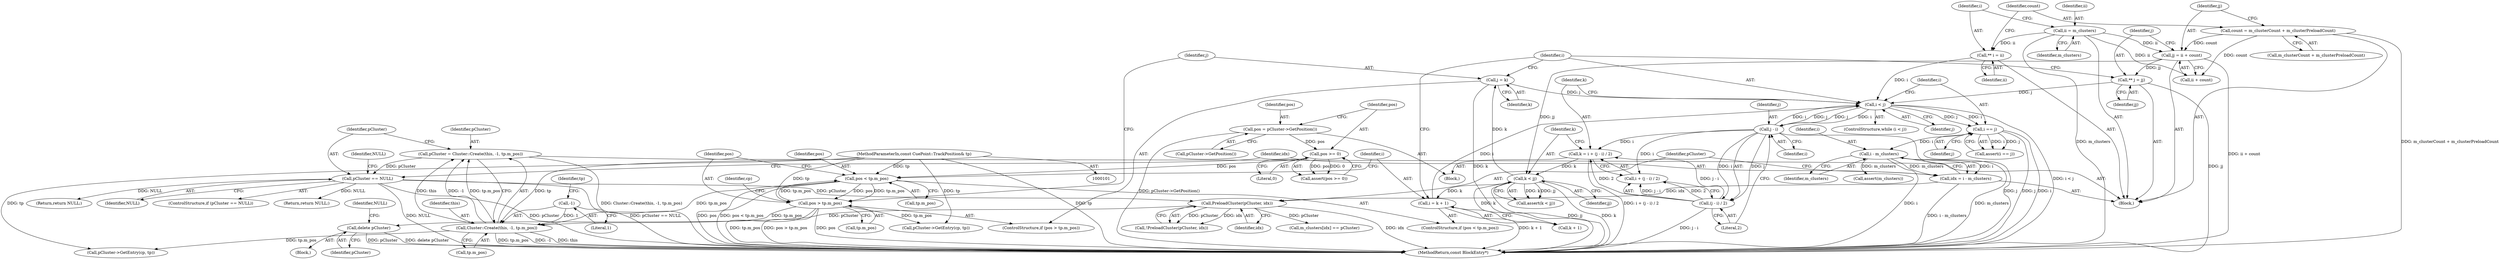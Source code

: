 digraph "0_Android_cc274e2abe8b2a6698a5c47d8aa4bb45f1f9538d_12@API" {
"1000216" [label="(Call,delete pCluster)"];
"1000212" [label="(Call,PreloadCluster(pCluster, idx))"];
"1000199" [label="(Call,pCluster == NULL)"];
"1000189" [label="(Call,pCluster = Cluster::Create(this, -1, tp.m_pos))"];
"1000191" [label="(Call,Cluster::Create(this, -1, tp.m_pos))"];
"1000193" [label="(Call,-1)"];
"1000160" [label="(Call,pos < tp.m_pos)"];
"1000156" [label="(Call,pos >= 0)"];
"1000152" [label="(Call,pos = pCluster->GetPosition())"];
"1000172" [label="(Call,pos > tp.m_pos)"];
"1000103" [label="(MethodParameterIn,const CuePoint::TrackPosition& tp)"];
"1000205" [label="(Call,idx = i - m_clusters)"];
"1000207" [label="(Call,i - m_clusters)"];
"1000186" [label="(Call,i == j)"];
"1000128" [label="(Call,i < j)"];
"1000165" [label="(Call,i = k + 1)"];
"1000142" [label="(Call,k < jj)"];
"1000132" [label="(Call,k = i + (j - i) / 2)"];
"1000137" [label="(Call,j - i)"];
"1000136" [label="(Call,(j - i) / 2)"];
"1000118" [label="(Call,jj = ii + count)"];
"1000105" [label="(Call,ii = m_clusters)"];
"1000113" [label="(Call,count = m_clusterCount + m_clusterPreloadCount)"];
"1000109" [label="(Call,** i = ii)"];
"1000177" [label="(Call,j = k)"];
"1000124" [label="(Call,** j = jj)"];
"1000189" [label="(Call,pCluster = Cluster::Create(this, -1, tp.m_pos))"];
"1000109" [label="(Call,** i = ii)"];
"1000199" [label="(Call,pCluster == NULL)"];
"1000114" [label="(Identifier,count)"];
"1000120" [label="(Call,ii + count)"];
"1000127" [label="(ControlStructure,while (i < j))"];
"1000207" [label="(Call,i - m_clusters)"];
"1000191" [label="(Call,Cluster::Create(this, -1, tp.m_pos))"];
"1000137" [label="(Call,j - i)"];
"1000187" [label="(Identifier,i)"];
"1000131" [label="(Block,)"];
"1000128" [label="(Call,i < j)"];
"1000161" [label="(Identifier,pos)"];
"1000158" [label="(Literal,0)"];
"1000218" [label="(Return,return NULL;)"];
"1000134" [label="(Call,i + (j - i) / 2)"];
"1000139" [label="(Identifier,i)"];
"1000103" [label="(MethodParameterIn,const CuePoint::TrackPosition& tp)"];
"1000162" [label="(Call,tp.m_pos)"];
"1000154" [label="(Call,pCluster->GetPosition())"];
"1000104" [label="(Block,)"];
"1000153" [label="(Identifier,pos)"];
"1000188" [label="(Identifier,j)"];
"1000206" [label="(Identifier,idx)"];
"1000125" [label="(Identifier,j)"];
"1000182" [label="(Call,pCluster->GetEntry(cp, tp))"];
"1000179" [label="(Identifier,k)"];
"1000136" [label="(Call,(j - i) / 2)"];
"1000144" [label="(Identifier,jj)"];
"1000212" [label="(Call,PreloadCluster(pCluster, idx))"];
"1000205" [label="(Call,idx = i - m_clusters)"];
"1000174" [label="(Call,tp.m_pos)"];
"1000236" [label="(MethodReturn,const BlockEntry*)"];
"1000178" [label="(Identifier,j)"];
"1000118" [label="(Call,jj = ii + count)"];
"1000173" [label="(Identifier,pos)"];
"1000227" [label="(Call,m_clusters[idx] == pCluster)"];
"1000216" [label="(Call,delete pCluster)"];
"1000200" [label="(Identifier,pCluster)"];
"1000159" [label="(ControlStructure,if (pos < tp.m_pos))"];
"1000165" [label="(Call,i = k + 1)"];
"1000172" [label="(Call,pos > tp.m_pos)"];
"1000217" [label="(Identifier,pCluster)"];
"1000201" [label="(Identifier,NULL)"];
"1000209" [label="(Identifier,m_clusters)"];
"1000160" [label="(Call,pos < tp.m_pos)"];
"1000143" [label="(Identifier,k)"];
"1000126" [label="(Identifier,jj)"];
"1000132" [label="(Call,k = i + (j - i) / 2)"];
"1000105" [label="(Call,ii = m_clusters)"];
"1000140" [label="(Literal,2)"];
"1000130" [label="(Identifier,j)"];
"1000142" [label="(Call,k < jj)"];
"1000106" [label="(Identifier,ii)"];
"1000110" [label="(Identifier,i)"];
"1000115" [label="(Call,m_clusterCount + m_clusterPreloadCount)"];
"1000166" [label="(Identifier,i)"];
"1000133" [label="(Identifier,k)"];
"1000113" [label="(Call,count = m_clusterCount + m_clusterPreloadCount)"];
"1000141" [label="(Call,assert(k < jj))"];
"1000193" [label="(Call,-1)"];
"1000129" [label="(Identifier,i)"];
"1000190" [label="(Identifier,pCluster)"];
"1000186" [label="(Call,i == j)"];
"1000208" [label="(Identifier,i)"];
"1000156" [label="(Call,pos >= 0)"];
"1000211" [label="(Call,!PreloadCluster(pCluster, idx))"];
"1000198" [label="(ControlStructure,if (pCluster == NULL))"];
"1000192" [label="(Identifier,this)"];
"1000183" [label="(Identifier,cp)"];
"1000195" [label="(Call,tp.m_pos)"];
"1000107" [label="(Identifier,m_clusters)"];
"1000214" [label="(Identifier,idx)"];
"1000185" [label="(Call,assert(i == j))"];
"1000203" [label="(Identifier,NULL)"];
"1000177" [label="(Call,j = k)"];
"1000233" [label="(Call,pCluster->GetEntry(cp, tp))"];
"1000155" [label="(Call,assert(pos >= 0))"];
"1000202" [label="(Return,return NULL;)"];
"1000171" [label="(ControlStructure,if (pos > tp.m_pos))"];
"1000111" [label="(Identifier,ii)"];
"1000220" [label="(Call,assert(m_clusters))"];
"1000138" [label="(Identifier,j)"];
"1000219" [label="(Identifier,NULL)"];
"1000157" [label="(Identifier,pos)"];
"1000167" [label="(Call,k + 1)"];
"1000194" [label="(Literal,1)"];
"1000196" [label="(Identifier,tp)"];
"1000119" [label="(Identifier,jj)"];
"1000124" [label="(Call,** j = jj)"];
"1000213" [label="(Identifier,pCluster)"];
"1000152" [label="(Call,pos = pCluster->GetPosition())"];
"1000215" [label="(Block,)"];
"1000216" -> "1000215"  [label="AST: "];
"1000216" -> "1000217"  [label="CFG: "];
"1000217" -> "1000216"  [label="AST: "];
"1000219" -> "1000216"  [label="CFG: "];
"1000216" -> "1000236"  [label="DDG: delete pCluster"];
"1000216" -> "1000236"  [label="DDG: pCluster"];
"1000212" -> "1000216"  [label="DDG: pCluster"];
"1000212" -> "1000211"  [label="AST: "];
"1000212" -> "1000214"  [label="CFG: "];
"1000213" -> "1000212"  [label="AST: "];
"1000214" -> "1000212"  [label="AST: "];
"1000211" -> "1000212"  [label="CFG: "];
"1000212" -> "1000236"  [label="DDG: idx"];
"1000212" -> "1000211"  [label="DDG: pCluster"];
"1000212" -> "1000211"  [label="DDG: idx"];
"1000199" -> "1000212"  [label="DDG: pCluster"];
"1000205" -> "1000212"  [label="DDG: idx"];
"1000212" -> "1000227"  [label="DDG: pCluster"];
"1000199" -> "1000198"  [label="AST: "];
"1000199" -> "1000201"  [label="CFG: "];
"1000200" -> "1000199"  [label="AST: "];
"1000201" -> "1000199"  [label="AST: "];
"1000203" -> "1000199"  [label="CFG: "];
"1000206" -> "1000199"  [label="CFG: "];
"1000199" -> "1000236"  [label="DDG: pCluster == NULL"];
"1000199" -> "1000236"  [label="DDG: NULL"];
"1000199" -> "1000236"  [label="DDG: pCluster"];
"1000189" -> "1000199"  [label="DDG: pCluster"];
"1000199" -> "1000202"  [label="DDG: NULL"];
"1000199" -> "1000218"  [label="DDG: NULL"];
"1000189" -> "1000104"  [label="AST: "];
"1000189" -> "1000191"  [label="CFG: "];
"1000190" -> "1000189"  [label="AST: "];
"1000191" -> "1000189"  [label="AST: "];
"1000200" -> "1000189"  [label="CFG: "];
"1000189" -> "1000236"  [label="DDG: Cluster::Create(this, -1, tp.m_pos)"];
"1000191" -> "1000189"  [label="DDG: this"];
"1000191" -> "1000189"  [label="DDG: -1"];
"1000191" -> "1000189"  [label="DDG: tp.m_pos"];
"1000191" -> "1000195"  [label="CFG: "];
"1000192" -> "1000191"  [label="AST: "];
"1000193" -> "1000191"  [label="AST: "];
"1000195" -> "1000191"  [label="AST: "];
"1000191" -> "1000236"  [label="DDG: tp.m_pos"];
"1000191" -> "1000236"  [label="DDG: -1"];
"1000191" -> "1000236"  [label="DDG: this"];
"1000193" -> "1000191"  [label="DDG: 1"];
"1000160" -> "1000191"  [label="DDG: tp.m_pos"];
"1000172" -> "1000191"  [label="DDG: tp.m_pos"];
"1000103" -> "1000191"  [label="DDG: tp"];
"1000191" -> "1000233"  [label="DDG: tp.m_pos"];
"1000193" -> "1000194"  [label="CFG: "];
"1000194" -> "1000193"  [label="AST: "];
"1000196" -> "1000193"  [label="CFG: "];
"1000160" -> "1000159"  [label="AST: "];
"1000160" -> "1000162"  [label="CFG: "];
"1000161" -> "1000160"  [label="AST: "];
"1000162" -> "1000160"  [label="AST: "];
"1000166" -> "1000160"  [label="CFG: "];
"1000173" -> "1000160"  [label="CFG: "];
"1000160" -> "1000236"  [label="DDG: pos < tp.m_pos"];
"1000160" -> "1000236"  [label="DDG: pos"];
"1000156" -> "1000160"  [label="DDG: pos"];
"1000172" -> "1000160"  [label="DDG: tp.m_pos"];
"1000103" -> "1000160"  [label="DDG: tp"];
"1000160" -> "1000172"  [label="DDG: pos"];
"1000160" -> "1000172"  [label="DDG: tp.m_pos"];
"1000156" -> "1000155"  [label="AST: "];
"1000156" -> "1000158"  [label="CFG: "];
"1000157" -> "1000156"  [label="AST: "];
"1000158" -> "1000156"  [label="AST: "];
"1000155" -> "1000156"  [label="CFG: "];
"1000156" -> "1000155"  [label="DDG: pos"];
"1000156" -> "1000155"  [label="DDG: 0"];
"1000152" -> "1000156"  [label="DDG: pos"];
"1000152" -> "1000131"  [label="AST: "];
"1000152" -> "1000154"  [label="CFG: "];
"1000153" -> "1000152"  [label="AST: "];
"1000154" -> "1000152"  [label="AST: "];
"1000157" -> "1000152"  [label="CFG: "];
"1000152" -> "1000236"  [label="DDG: pCluster->GetPosition()"];
"1000172" -> "1000171"  [label="AST: "];
"1000172" -> "1000174"  [label="CFG: "];
"1000173" -> "1000172"  [label="AST: "];
"1000174" -> "1000172"  [label="AST: "];
"1000178" -> "1000172"  [label="CFG: "];
"1000183" -> "1000172"  [label="CFG: "];
"1000172" -> "1000236"  [label="DDG: pos > tp.m_pos"];
"1000172" -> "1000236"  [label="DDG: pos"];
"1000172" -> "1000236"  [label="DDG: tp.m_pos"];
"1000103" -> "1000172"  [label="DDG: tp"];
"1000172" -> "1000182"  [label="DDG: tp.m_pos"];
"1000103" -> "1000101"  [label="AST: "];
"1000103" -> "1000236"  [label="DDG: tp"];
"1000103" -> "1000182"  [label="DDG: tp"];
"1000103" -> "1000233"  [label="DDG: tp"];
"1000205" -> "1000104"  [label="AST: "];
"1000205" -> "1000207"  [label="CFG: "];
"1000206" -> "1000205"  [label="AST: "];
"1000207" -> "1000205"  [label="AST: "];
"1000213" -> "1000205"  [label="CFG: "];
"1000205" -> "1000236"  [label="DDG: i - m_clusters"];
"1000207" -> "1000205"  [label="DDG: i"];
"1000207" -> "1000205"  [label="DDG: m_clusters"];
"1000207" -> "1000209"  [label="CFG: "];
"1000208" -> "1000207"  [label="AST: "];
"1000209" -> "1000207"  [label="AST: "];
"1000207" -> "1000236"  [label="DDG: m_clusters"];
"1000207" -> "1000236"  [label="DDG: i"];
"1000186" -> "1000207"  [label="DDG: i"];
"1000207" -> "1000220"  [label="DDG: m_clusters"];
"1000186" -> "1000185"  [label="AST: "];
"1000186" -> "1000188"  [label="CFG: "];
"1000187" -> "1000186"  [label="AST: "];
"1000188" -> "1000186"  [label="AST: "];
"1000185" -> "1000186"  [label="CFG: "];
"1000186" -> "1000236"  [label="DDG: j"];
"1000186" -> "1000236"  [label="DDG: i"];
"1000186" -> "1000185"  [label="DDG: i"];
"1000186" -> "1000185"  [label="DDG: j"];
"1000128" -> "1000186"  [label="DDG: i"];
"1000128" -> "1000186"  [label="DDG: j"];
"1000128" -> "1000127"  [label="AST: "];
"1000128" -> "1000130"  [label="CFG: "];
"1000129" -> "1000128"  [label="AST: "];
"1000130" -> "1000128"  [label="AST: "];
"1000133" -> "1000128"  [label="CFG: "];
"1000187" -> "1000128"  [label="CFG: "];
"1000128" -> "1000236"  [label="DDG: i < j"];
"1000165" -> "1000128"  [label="DDG: i"];
"1000109" -> "1000128"  [label="DDG: i"];
"1000137" -> "1000128"  [label="DDG: i"];
"1000137" -> "1000128"  [label="DDG: j"];
"1000177" -> "1000128"  [label="DDG: j"];
"1000124" -> "1000128"  [label="DDG: j"];
"1000128" -> "1000137"  [label="DDG: j"];
"1000128" -> "1000137"  [label="DDG: i"];
"1000165" -> "1000159"  [label="AST: "];
"1000165" -> "1000167"  [label="CFG: "];
"1000166" -> "1000165"  [label="AST: "];
"1000167" -> "1000165"  [label="AST: "];
"1000129" -> "1000165"  [label="CFG: "];
"1000165" -> "1000236"  [label="DDG: k + 1"];
"1000142" -> "1000165"  [label="DDG: k"];
"1000142" -> "1000141"  [label="AST: "];
"1000142" -> "1000144"  [label="CFG: "];
"1000143" -> "1000142"  [label="AST: "];
"1000144" -> "1000142"  [label="AST: "];
"1000141" -> "1000142"  [label="CFG: "];
"1000142" -> "1000236"  [label="DDG: jj"];
"1000142" -> "1000236"  [label="DDG: k"];
"1000142" -> "1000141"  [label="DDG: k"];
"1000142" -> "1000141"  [label="DDG: jj"];
"1000132" -> "1000142"  [label="DDG: k"];
"1000118" -> "1000142"  [label="DDG: jj"];
"1000142" -> "1000167"  [label="DDG: k"];
"1000142" -> "1000177"  [label="DDG: k"];
"1000132" -> "1000131"  [label="AST: "];
"1000132" -> "1000134"  [label="CFG: "];
"1000133" -> "1000132"  [label="AST: "];
"1000134" -> "1000132"  [label="AST: "];
"1000143" -> "1000132"  [label="CFG: "];
"1000132" -> "1000236"  [label="DDG: i + (j - i) / 2"];
"1000137" -> "1000132"  [label="DDG: i"];
"1000136" -> "1000132"  [label="DDG: j - i"];
"1000136" -> "1000132"  [label="DDG: 2"];
"1000137" -> "1000136"  [label="AST: "];
"1000137" -> "1000139"  [label="CFG: "];
"1000138" -> "1000137"  [label="AST: "];
"1000139" -> "1000137"  [label="AST: "];
"1000140" -> "1000137"  [label="CFG: "];
"1000137" -> "1000236"  [label="DDG: j"];
"1000137" -> "1000134"  [label="DDG: i"];
"1000137" -> "1000136"  [label="DDG: j"];
"1000137" -> "1000136"  [label="DDG: i"];
"1000136" -> "1000134"  [label="AST: "];
"1000136" -> "1000140"  [label="CFG: "];
"1000140" -> "1000136"  [label="AST: "];
"1000134" -> "1000136"  [label="CFG: "];
"1000136" -> "1000236"  [label="DDG: j - i"];
"1000136" -> "1000134"  [label="DDG: j - i"];
"1000136" -> "1000134"  [label="DDG: 2"];
"1000118" -> "1000104"  [label="AST: "];
"1000118" -> "1000120"  [label="CFG: "];
"1000119" -> "1000118"  [label="AST: "];
"1000120" -> "1000118"  [label="AST: "];
"1000125" -> "1000118"  [label="CFG: "];
"1000118" -> "1000236"  [label="DDG: ii + count"];
"1000105" -> "1000118"  [label="DDG: ii"];
"1000113" -> "1000118"  [label="DDG: count"];
"1000118" -> "1000124"  [label="DDG: jj"];
"1000105" -> "1000104"  [label="AST: "];
"1000105" -> "1000107"  [label="CFG: "];
"1000106" -> "1000105"  [label="AST: "];
"1000107" -> "1000105"  [label="AST: "];
"1000110" -> "1000105"  [label="CFG: "];
"1000105" -> "1000236"  [label="DDG: m_clusters"];
"1000105" -> "1000109"  [label="DDG: ii"];
"1000105" -> "1000120"  [label="DDG: ii"];
"1000113" -> "1000104"  [label="AST: "];
"1000113" -> "1000115"  [label="CFG: "];
"1000114" -> "1000113"  [label="AST: "];
"1000115" -> "1000113"  [label="AST: "];
"1000119" -> "1000113"  [label="CFG: "];
"1000113" -> "1000236"  [label="DDG: m_clusterCount + m_clusterPreloadCount"];
"1000113" -> "1000120"  [label="DDG: count"];
"1000109" -> "1000104"  [label="AST: "];
"1000109" -> "1000111"  [label="CFG: "];
"1000110" -> "1000109"  [label="AST: "];
"1000111" -> "1000109"  [label="AST: "];
"1000114" -> "1000109"  [label="CFG: "];
"1000177" -> "1000171"  [label="AST: "];
"1000177" -> "1000179"  [label="CFG: "];
"1000178" -> "1000177"  [label="AST: "];
"1000179" -> "1000177"  [label="AST: "];
"1000129" -> "1000177"  [label="CFG: "];
"1000177" -> "1000236"  [label="DDG: k"];
"1000124" -> "1000104"  [label="AST: "];
"1000124" -> "1000126"  [label="CFG: "];
"1000125" -> "1000124"  [label="AST: "];
"1000126" -> "1000124"  [label="AST: "];
"1000129" -> "1000124"  [label="CFG: "];
"1000124" -> "1000236"  [label="DDG: jj"];
}
